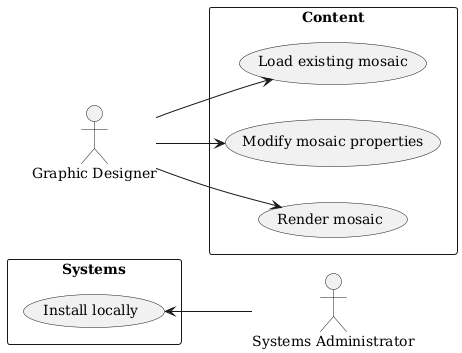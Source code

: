 @startuml
left to right direction
skinparam defaultFontName DejaVu Serif


:Systems Administrator: as sa

:Graphic Designer: as gd



rectangle "Systems" as sys {
    usecase "Install locally" as il
    sa-u-> il
}

rectangle "Content" as cms {
    usecase "Load existing mosaic" as lms
    gd --> lms


    usecase "Modify mosaic properties" as mmsp
    gd --> mmsp

    usecase "Render mosaic" as rms
    gd --> rms
}

@enduml
